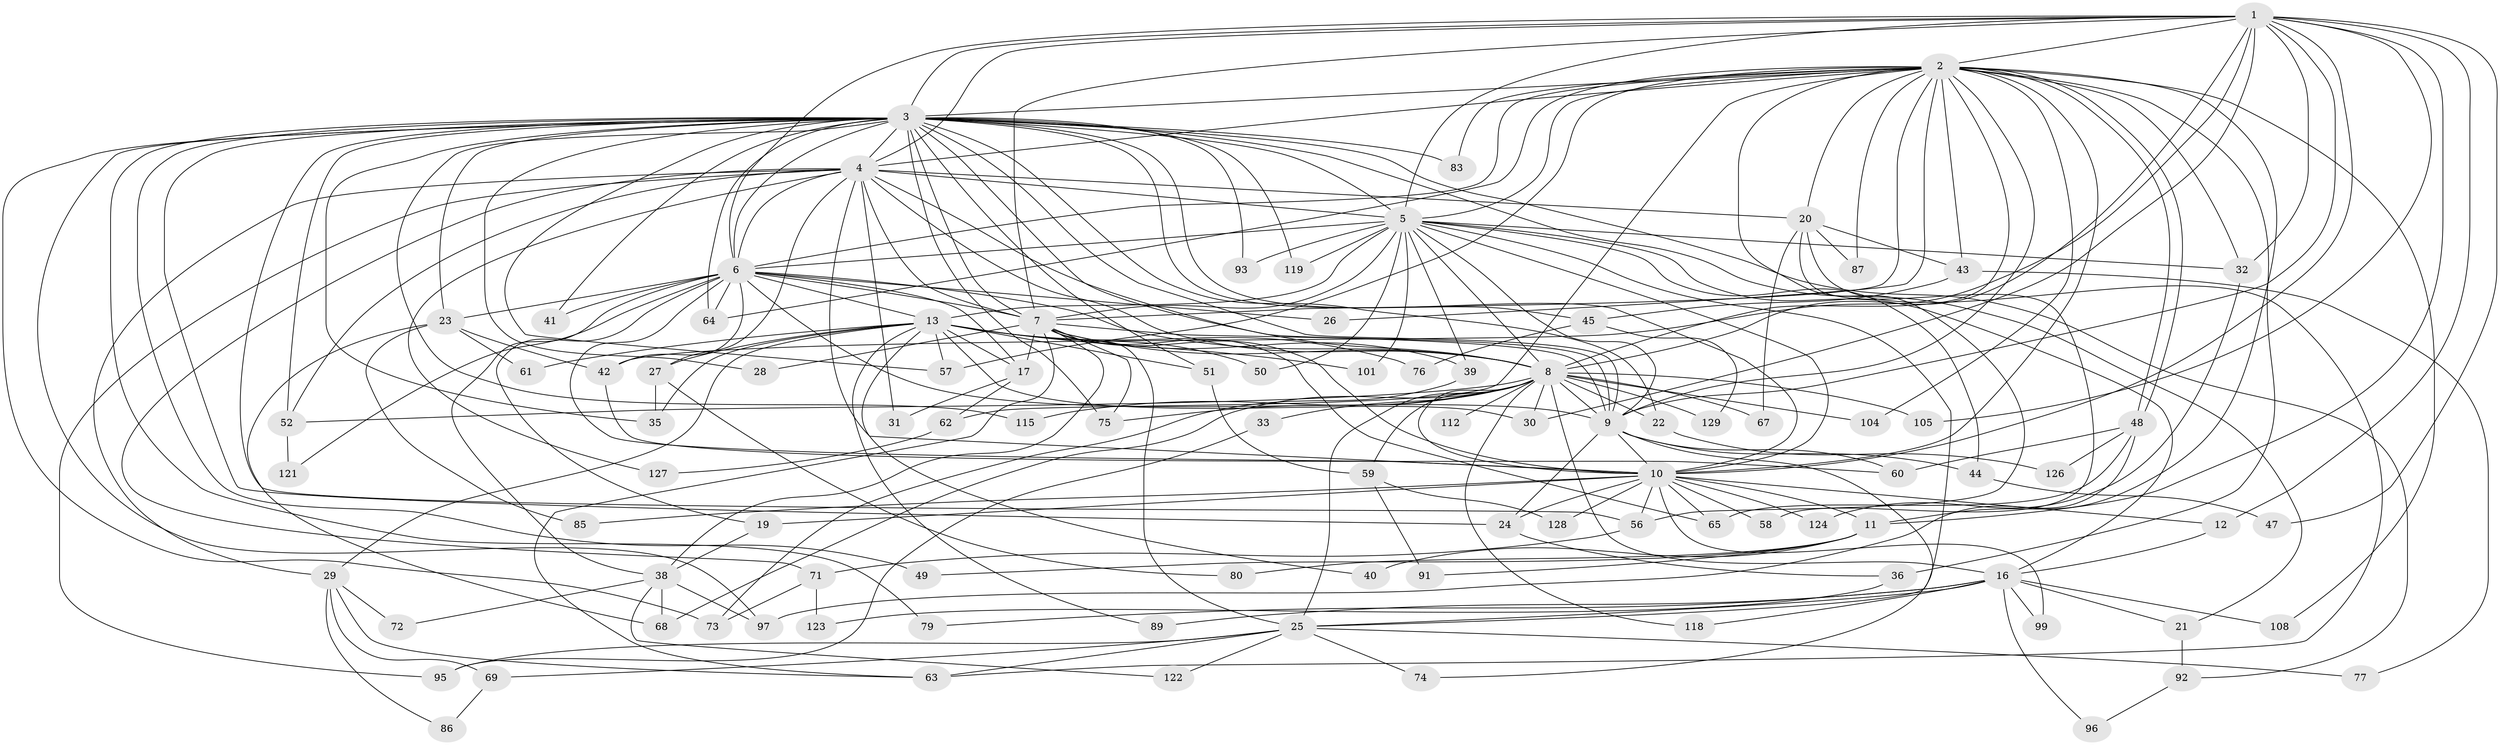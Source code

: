 // original degree distribution, {17: 0.015267175572519083, 24: 0.015267175572519083, 32: 0.007633587786259542, 20: 0.015267175572519083, 21: 0.007633587786259542, 14: 0.007633587786259542, 22: 0.007633587786259542, 7: 0.015267175572519083, 3: 0.22900763358778625, 13: 0.007633587786259542, 4: 0.10687022900763359, 8: 0.015267175572519083, 5: 0.04580152671755725, 6: 0.022900763358778626, 2: 0.48091603053435117}
// Generated by graph-tools (version 1.1) at 2025/41/03/06/25 10:41:41]
// undirected, 96 vertices, 239 edges
graph export_dot {
graph [start="1"]
  node [color=gray90,style=filled];
  1 [super="+106"];
  2 [super="+54"];
  3 [super="+94"];
  4 [super="+109"];
  5 [super="+15"];
  6 [super="+90"];
  7 [super="+130"];
  8 [super="+14"];
  9 [super="+81"];
  10 [super="+131"];
  11 [super="+113"];
  12;
  13 [super="+37"];
  16 [super="+18"];
  17;
  19;
  20 [super="+34"];
  21;
  22;
  23 [super="+66"];
  24 [super="+120"];
  25 [super="+46"];
  26;
  27 [super="+102"];
  28;
  29 [super="+88"];
  30 [super="+110"];
  31;
  32 [super="+82"];
  33;
  35;
  36;
  38 [super="+55"];
  39;
  40;
  41;
  42;
  43;
  44;
  45 [super="+53"];
  47;
  48 [super="+116"];
  49 [super="+84"];
  50;
  51;
  52 [super="+78"];
  56 [super="+114"];
  57 [super="+117"];
  58;
  59;
  60 [super="+107"];
  61;
  62;
  63 [super="+70"];
  64 [super="+100"];
  65 [super="+125"];
  67;
  68 [super="+111"];
  69;
  71 [super="+98"];
  72;
  73;
  74;
  75 [super="+103"];
  76;
  77;
  79;
  80;
  83;
  85;
  86;
  87;
  89;
  91;
  92;
  93;
  95;
  96;
  97;
  99;
  101;
  104;
  105;
  108;
  112;
  115;
  118;
  119;
  121;
  122;
  123;
  124;
  126;
  127;
  128;
  129;
  1 -- 2;
  1 -- 3;
  1 -- 4;
  1 -- 5 [weight=2];
  1 -- 6;
  1 -- 7;
  1 -- 8;
  1 -- 9;
  1 -- 10;
  1 -- 11;
  1 -- 12;
  1 -- 32;
  1 -- 42;
  1 -- 47;
  1 -- 105;
  1 -- 30;
  2 -- 3;
  2 -- 4;
  2 -- 5;
  2 -- 6;
  2 -- 7;
  2 -- 8 [weight=2];
  2 -- 9;
  2 -- 10;
  2 -- 20;
  2 -- 26;
  2 -- 36;
  2 -- 43;
  2 -- 48;
  2 -- 48;
  2 -- 56;
  2 -- 57;
  2 -- 62;
  2 -- 83;
  2 -- 104;
  2 -- 108;
  2 -- 32;
  2 -- 11;
  2 -- 64;
  2 -- 87;
  3 -- 4;
  3 -- 5;
  3 -- 6;
  3 -- 7;
  3 -- 8;
  3 -- 9;
  3 -- 10;
  3 -- 21;
  3 -- 22;
  3 -- 23;
  3 -- 28;
  3 -- 35;
  3 -- 41;
  3 -- 45 [weight=3];
  3 -- 49 [weight=2];
  3 -- 51;
  3 -- 52;
  3 -- 57;
  3 -- 73;
  3 -- 75;
  3 -- 79;
  3 -- 83;
  3 -- 92;
  3 -- 93;
  3 -- 97;
  3 -- 119;
  3 -- 115;
  3 -- 64;
  3 -- 56;
  3 -- 24;
  4 -- 5;
  4 -- 6 [weight=2];
  4 -- 7;
  4 -- 8;
  4 -- 9 [weight=2];
  4 -- 10;
  4 -- 20 [weight=2];
  4 -- 27;
  4 -- 29;
  4 -- 31;
  4 -- 52;
  4 -- 71;
  4 -- 127;
  4 -- 95;
  5 -- 6 [weight=2];
  5 -- 7;
  5 -- 8;
  5 -- 9;
  5 -- 10 [weight=2];
  5 -- 13;
  5 -- 16;
  5 -- 25;
  5 -- 32;
  5 -- 39;
  5 -- 44;
  5 -- 50;
  5 -- 93;
  5 -- 119;
  5 -- 101;
  6 -- 7;
  6 -- 8;
  6 -- 9;
  6 -- 10;
  6 -- 13;
  6 -- 17;
  6 -- 19;
  6 -- 23;
  6 -- 26;
  6 -- 38;
  6 -- 41;
  6 -- 42;
  6 -- 64;
  6 -- 121;
  7 -- 8;
  7 -- 9;
  7 -- 10;
  7 -- 17;
  7 -- 28;
  7 -- 39;
  7 -- 75;
  7 -- 38;
  7 -- 63;
  7 -- 25;
  7 -- 65;
  8 -- 9;
  8 -- 10 [weight=2];
  8 -- 22;
  8 -- 30;
  8 -- 33 [weight=2];
  8 -- 68;
  8 -- 104;
  8 -- 105;
  8 -- 112 [weight=2];
  8 -- 118;
  8 -- 129;
  8 -- 67;
  8 -- 115;
  8 -- 59;
  8 -- 16;
  8 -- 25;
  8 -- 75;
  8 -- 52;
  9 -- 10;
  9 -- 24;
  9 -- 44;
  9 -- 60;
  9 -- 74;
  10 -- 11;
  10 -- 12;
  10 -- 19;
  10 -- 24;
  10 -- 56;
  10 -- 58;
  10 -- 65;
  10 -- 85;
  10 -- 99;
  10 -- 124;
  10 -- 128;
  11 -- 40;
  11 -- 49;
  11 -- 80;
  11 -- 91;
  12 -- 16;
  13 -- 27;
  13 -- 29;
  13 -- 30;
  13 -- 35;
  13 -- 40;
  13 -- 51;
  13 -- 61;
  13 -- 76;
  13 -- 101;
  13 -- 57;
  13 -- 89;
  13 -- 17;
  13 -- 50;
  16 -- 25;
  16 -- 79;
  16 -- 96;
  16 -- 108;
  16 -- 118;
  16 -- 99;
  16 -- 21;
  16 -- 89;
  17 -- 31;
  17 -- 62;
  19 -- 38;
  20 -- 43;
  20 -- 58;
  20 -- 63;
  20 -- 67;
  20 -- 87;
  21 -- 92;
  22 -- 126;
  23 -- 61;
  23 -- 85;
  23 -- 42;
  23 -- 68;
  24 -- 36;
  25 -- 69;
  25 -- 74;
  25 -- 95;
  25 -- 122;
  25 -- 77;
  25 -- 63;
  27 -- 80;
  27 -- 35;
  29 -- 69;
  29 -- 72;
  29 -- 86;
  29 -- 63;
  32 -- 124;
  33 -- 95;
  36 -- 123;
  38 -- 97;
  38 -- 68;
  38 -- 72;
  38 -- 122;
  39 -- 73;
  42 -- 60;
  43 -- 45;
  43 -- 77;
  44 -- 47;
  45 -- 76;
  45 -- 129;
  48 -- 65;
  48 -- 97;
  48 -- 126;
  48 -- 60;
  51 -- 59;
  52 -- 121;
  56 -- 71;
  59 -- 91;
  59 -- 128;
  62 -- 127;
  69 -- 86;
  71 -- 73;
  71 -- 123;
  92 -- 96;
}
